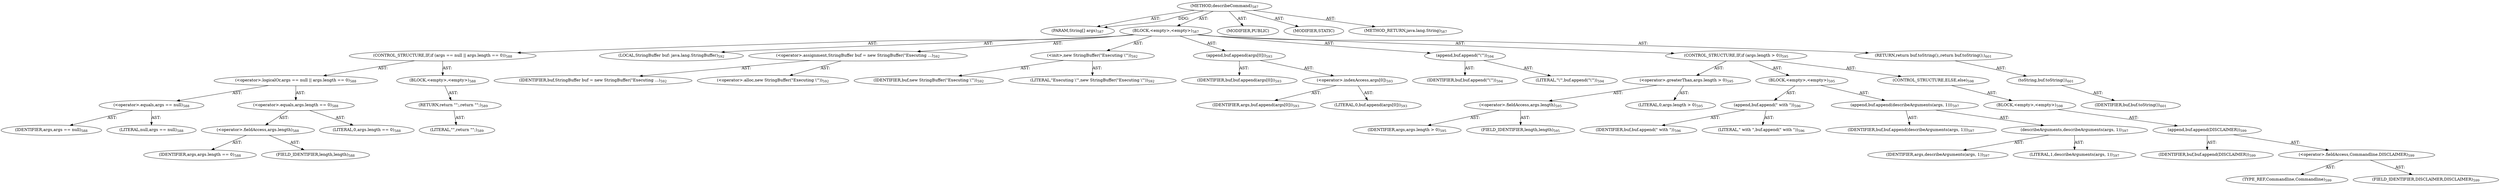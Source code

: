 digraph "describeCommand" {  
"111669149729" [label = <(METHOD,describeCommand)<SUB>587</SUB>> ]
"115964117038" [label = <(PARAM,String[] args)<SUB>587</SUB>> ]
"25769803856" [label = <(BLOCK,&lt;empty&gt;,&lt;empty&gt;)<SUB>587</SUB>> ]
"47244640299" [label = <(CONTROL_STRUCTURE,IF,if (args == null || args.length == 0))<SUB>588</SUB>> ]
"30064771365" [label = <(&lt;operator&gt;.logicalOr,args == null || args.length == 0)<SUB>588</SUB>> ]
"30064771366" [label = <(&lt;operator&gt;.equals,args == null)<SUB>588</SUB>> ]
"68719476968" [label = <(IDENTIFIER,args,args == null)<SUB>588</SUB>> ]
"90194313282" [label = <(LITERAL,null,args == null)<SUB>588</SUB>> ]
"30064771367" [label = <(&lt;operator&gt;.equals,args.length == 0)<SUB>588</SUB>> ]
"30064771368" [label = <(&lt;operator&gt;.fieldAccess,args.length)<SUB>588</SUB>> ]
"68719476969" [label = <(IDENTIFIER,args,args.length == 0)<SUB>588</SUB>> ]
"55834574897" [label = <(FIELD_IDENTIFIER,length,length)<SUB>588</SUB>> ]
"90194313283" [label = <(LITERAL,0,args.length == 0)<SUB>588</SUB>> ]
"25769803857" [label = <(BLOCK,&lt;empty&gt;,&lt;empty&gt;)<SUB>588</SUB>> ]
"146028888088" [label = <(RETURN,return &quot;&quot;;,return &quot;&quot;;)<SUB>589</SUB>> ]
"90194313284" [label = <(LITERAL,&quot;&quot;,return &quot;&quot;;)<SUB>589</SUB>> ]
"94489280545" [label = <(LOCAL,StringBuffer buf: java.lang.StringBuffer)<SUB>592</SUB>> ]
"30064771369" [label = <(&lt;operator&gt;.assignment,StringBuffer buf = new StringBuffer(&quot;Executing ...)<SUB>592</SUB>> ]
"68719476970" [label = <(IDENTIFIER,buf,StringBuffer buf = new StringBuffer(&quot;Executing ...)<SUB>592</SUB>> ]
"30064771370" [label = <(&lt;operator&gt;.alloc,new StringBuffer(&quot;Executing \'&quot;))<SUB>592</SUB>> ]
"30064771371" [label = <(&lt;init&gt;,new StringBuffer(&quot;Executing \'&quot;))<SUB>592</SUB>> ]
"68719476971" [label = <(IDENTIFIER,buf,new StringBuffer(&quot;Executing \'&quot;))<SUB>592</SUB>> ]
"90194313285" [label = <(LITERAL,&quot;Executing \'&quot;,new StringBuffer(&quot;Executing \'&quot;))<SUB>592</SUB>> ]
"30064771372" [label = <(append,buf.append(args[0]))<SUB>593</SUB>> ]
"68719476972" [label = <(IDENTIFIER,buf,buf.append(args[0]))<SUB>593</SUB>> ]
"30064771373" [label = <(&lt;operator&gt;.indexAccess,args[0])<SUB>593</SUB>> ]
"68719476973" [label = <(IDENTIFIER,args,buf.append(args[0]))<SUB>593</SUB>> ]
"90194313286" [label = <(LITERAL,0,buf.append(args[0]))<SUB>593</SUB>> ]
"30064771374" [label = <(append,buf.append(&quot;\'&quot;))<SUB>594</SUB>> ]
"68719476974" [label = <(IDENTIFIER,buf,buf.append(&quot;\'&quot;))<SUB>594</SUB>> ]
"90194313287" [label = <(LITERAL,&quot;\'&quot;,buf.append(&quot;\'&quot;))<SUB>594</SUB>> ]
"47244640300" [label = <(CONTROL_STRUCTURE,IF,if (args.length &gt; 0))<SUB>595</SUB>> ]
"30064771375" [label = <(&lt;operator&gt;.greaterThan,args.length &gt; 0)<SUB>595</SUB>> ]
"30064771376" [label = <(&lt;operator&gt;.fieldAccess,args.length)<SUB>595</SUB>> ]
"68719476975" [label = <(IDENTIFIER,args,args.length &gt; 0)<SUB>595</SUB>> ]
"55834574898" [label = <(FIELD_IDENTIFIER,length,length)<SUB>595</SUB>> ]
"90194313288" [label = <(LITERAL,0,args.length &gt; 0)<SUB>595</SUB>> ]
"25769803858" [label = <(BLOCK,&lt;empty&gt;,&lt;empty&gt;)<SUB>595</SUB>> ]
"30064771377" [label = <(append,buf.append(&quot; with &quot;))<SUB>596</SUB>> ]
"68719476976" [label = <(IDENTIFIER,buf,buf.append(&quot; with &quot;))<SUB>596</SUB>> ]
"90194313289" [label = <(LITERAL,&quot; with &quot;,buf.append(&quot; with &quot;))<SUB>596</SUB>> ]
"30064771378" [label = <(append,buf.append(describeArguments(args, 1)))<SUB>597</SUB>> ]
"68719476977" [label = <(IDENTIFIER,buf,buf.append(describeArguments(args, 1)))<SUB>597</SUB>> ]
"30064771379" [label = <(describeArguments,describeArguments(args, 1))<SUB>597</SUB>> ]
"68719476978" [label = <(IDENTIFIER,args,describeArguments(args, 1))<SUB>597</SUB>> ]
"90194313290" [label = <(LITERAL,1,describeArguments(args, 1))<SUB>597</SUB>> ]
"47244640301" [label = <(CONTROL_STRUCTURE,ELSE,else)<SUB>598</SUB>> ]
"25769803859" [label = <(BLOCK,&lt;empty&gt;,&lt;empty&gt;)<SUB>598</SUB>> ]
"30064771380" [label = <(append,buf.append(DISCLAIMER))<SUB>599</SUB>> ]
"68719476979" [label = <(IDENTIFIER,buf,buf.append(DISCLAIMER))<SUB>599</SUB>> ]
"30064771381" [label = <(&lt;operator&gt;.fieldAccess,Commandline.DISCLAIMER)<SUB>599</SUB>> ]
"180388626438" [label = <(TYPE_REF,Commandline,Commandline)<SUB>599</SUB>> ]
"55834574899" [label = <(FIELD_IDENTIFIER,DISCLAIMER,DISCLAIMER)<SUB>599</SUB>> ]
"146028888089" [label = <(RETURN,return buf.toString();,return buf.toString();)<SUB>601</SUB>> ]
"30064771382" [label = <(toString,buf.toString())<SUB>601</SUB>> ]
"68719476980" [label = <(IDENTIFIER,buf,buf.toString())<SUB>601</SUB>> ]
"133143986250" [label = <(MODIFIER,PUBLIC)> ]
"133143986251" [label = <(MODIFIER,STATIC)> ]
"128849018913" [label = <(METHOD_RETURN,java.lang.String)<SUB>587</SUB>> ]
  "111669149729" -> "115964117038"  [ label = "AST: "] 
  "111669149729" -> "25769803856"  [ label = "AST: "] 
  "111669149729" -> "133143986250"  [ label = "AST: "] 
  "111669149729" -> "133143986251"  [ label = "AST: "] 
  "111669149729" -> "128849018913"  [ label = "AST: "] 
  "25769803856" -> "47244640299"  [ label = "AST: "] 
  "25769803856" -> "94489280545"  [ label = "AST: "] 
  "25769803856" -> "30064771369"  [ label = "AST: "] 
  "25769803856" -> "30064771371"  [ label = "AST: "] 
  "25769803856" -> "30064771372"  [ label = "AST: "] 
  "25769803856" -> "30064771374"  [ label = "AST: "] 
  "25769803856" -> "47244640300"  [ label = "AST: "] 
  "25769803856" -> "146028888089"  [ label = "AST: "] 
  "47244640299" -> "30064771365"  [ label = "AST: "] 
  "47244640299" -> "25769803857"  [ label = "AST: "] 
  "30064771365" -> "30064771366"  [ label = "AST: "] 
  "30064771365" -> "30064771367"  [ label = "AST: "] 
  "30064771366" -> "68719476968"  [ label = "AST: "] 
  "30064771366" -> "90194313282"  [ label = "AST: "] 
  "30064771367" -> "30064771368"  [ label = "AST: "] 
  "30064771367" -> "90194313283"  [ label = "AST: "] 
  "30064771368" -> "68719476969"  [ label = "AST: "] 
  "30064771368" -> "55834574897"  [ label = "AST: "] 
  "25769803857" -> "146028888088"  [ label = "AST: "] 
  "146028888088" -> "90194313284"  [ label = "AST: "] 
  "30064771369" -> "68719476970"  [ label = "AST: "] 
  "30064771369" -> "30064771370"  [ label = "AST: "] 
  "30064771371" -> "68719476971"  [ label = "AST: "] 
  "30064771371" -> "90194313285"  [ label = "AST: "] 
  "30064771372" -> "68719476972"  [ label = "AST: "] 
  "30064771372" -> "30064771373"  [ label = "AST: "] 
  "30064771373" -> "68719476973"  [ label = "AST: "] 
  "30064771373" -> "90194313286"  [ label = "AST: "] 
  "30064771374" -> "68719476974"  [ label = "AST: "] 
  "30064771374" -> "90194313287"  [ label = "AST: "] 
  "47244640300" -> "30064771375"  [ label = "AST: "] 
  "47244640300" -> "25769803858"  [ label = "AST: "] 
  "47244640300" -> "47244640301"  [ label = "AST: "] 
  "30064771375" -> "30064771376"  [ label = "AST: "] 
  "30064771375" -> "90194313288"  [ label = "AST: "] 
  "30064771376" -> "68719476975"  [ label = "AST: "] 
  "30064771376" -> "55834574898"  [ label = "AST: "] 
  "25769803858" -> "30064771377"  [ label = "AST: "] 
  "25769803858" -> "30064771378"  [ label = "AST: "] 
  "30064771377" -> "68719476976"  [ label = "AST: "] 
  "30064771377" -> "90194313289"  [ label = "AST: "] 
  "30064771378" -> "68719476977"  [ label = "AST: "] 
  "30064771378" -> "30064771379"  [ label = "AST: "] 
  "30064771379" -> "68719476978"  [ label = "AST: "] 
  "30064771379" -> "90194313290"  [ label = "AST: "] 
  "47244640301" -> "25769803859"  [ label = "AST: "] 
  "25769803859" -> "30064771380"  [ label = "AST: "] 
  "30064771380" -> "68719476979"  [ label = "AST: "] 
  "30064771380" -> "30064771381"  [ label = "AST: "] 
  "30064771381" -> "180388626438"  [ label = "AST: "] 
  "30064771381" -> "55834574899"  [ label = "AST: "] 
  "146028888089" -> "30064771382"  [ label = "AST: "] 
  "30064771382" -> "68719476980"  [ label = "AST: "] 
  "111669149729" -> "115964117038"  [ label = "DDG: "] 
}

